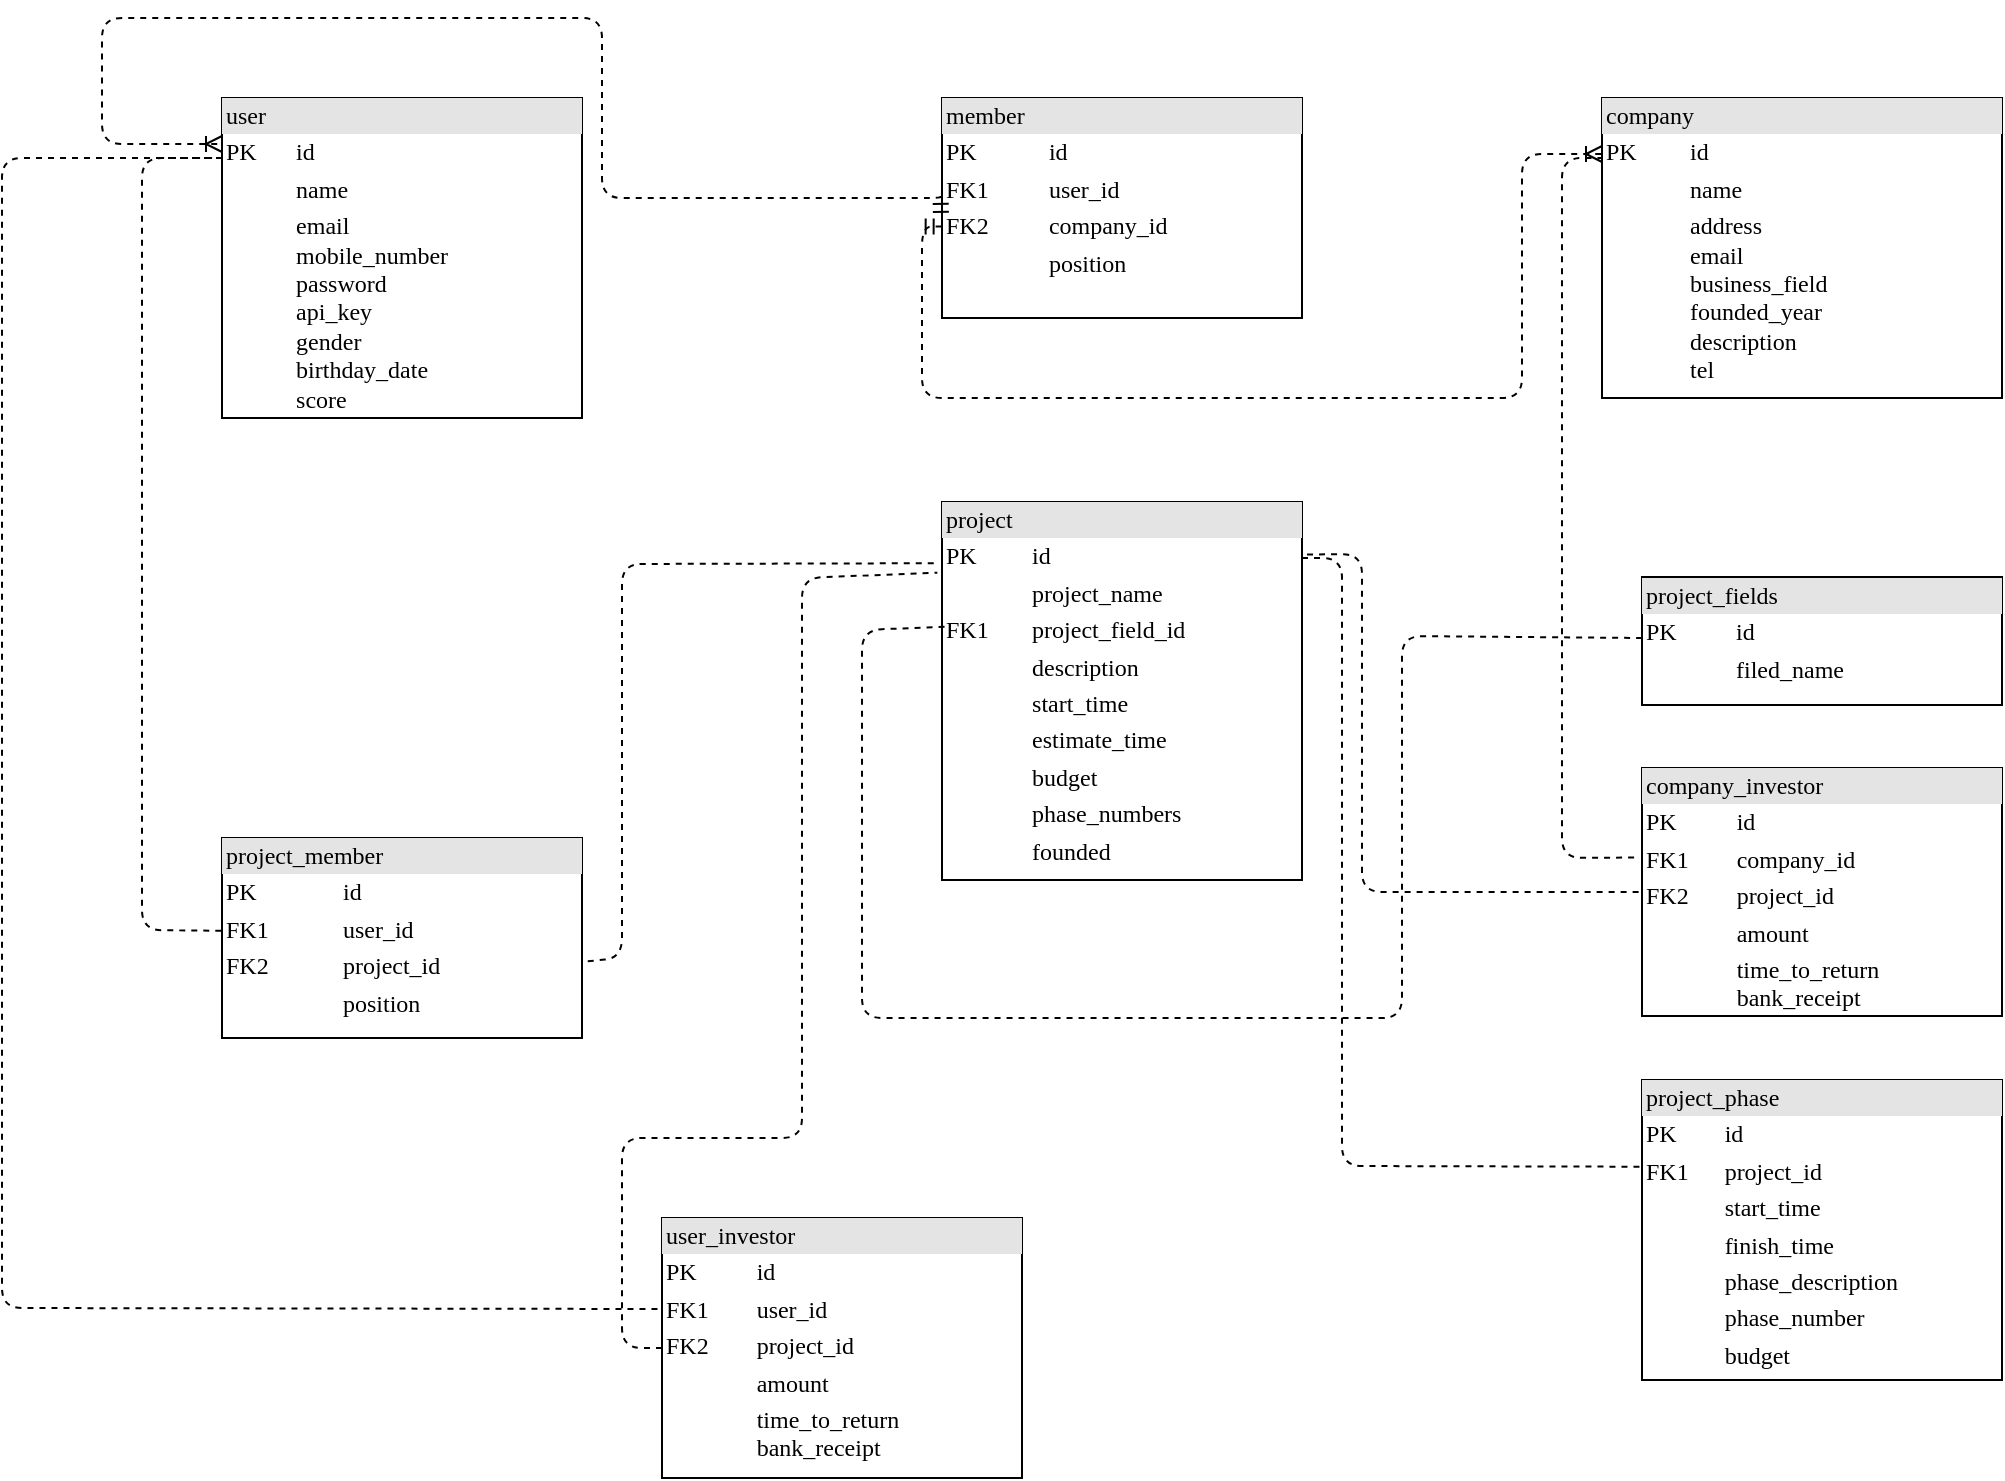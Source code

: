 <mxfile version="10.8.0" type="github"><diagram name="Page-1" id="2ca16b54-16f6-2749-3443-fa8db7711227"><mxGraphModel dx="1912" dy="822" grid="1" gridSize="10" guides="1" tooltips="1" connect="1" arrows="1" fold="1" page="1" pageScale="1" pageWidth="1100" pageHeight="850" background="#ffffff" math="0" shadow="0"><root><mxCell id="0"/><mxCell id="1" parent="0"/><mxCell id="2ed32ef02a7f4228-6" value="&lt;div style=&quot;box-sizing: border-box ; width: 100% ; background: #e4e4e4 ; padding: 2px&quot;&gt;project&lt;/div&gt;&lt;table style=&quot;width: 100% ; font-size: 1em&quot; cellpadding=&quot;2&quot; cellspacing=&quot;0&quot;&gt;&lt;tbody&gt;&lt;tr&gt;&lt;td&gt;PK&lt;/td&gt;&lt;td&gt;id&lt;/td&gt;&lt;/tr&gt;&lt;tr&gt;&lt;td&gt;&lt;br&gt;&lt;/td&gt;&lt;td&gt;project_name&lt;/td&gt;&lt;/tr&gt;&lt;tr&gt;&lt;td&gt;FK1&lt;/td&gt;&lt;td&gt;project_field_id&lt;/td&gt;&lt;/tr&gt;&lt;tr&gt;&lt;td&gt;&lt;br&gt;&lt;/td&gt;&lt;td&gt;description&lt;br&gt;&lt;/td&gt;&lt;/tr&gt;&lt;tr&gt;&lt;td&gt;&lt;br&gt;&lt;/td&gt;&lt;td&gt;start_time&lt;br&gt;&lt;/td&gt;&lt;/tr&gt;&lt;tr&gt;&lt;td&gt;&lt;br&gt;&lt;/td&gt;&lt;td&gt;estimate_time&lt;/td&gt;&lt;/tr&gt;&lt;tr&gt;&lt;td&gt;&lt;br&gt;&lt;/td&gt;&lt;td&gt;budget&lt;br&gt;&lt;/td&gt;&lt;/tr&gt;&lt;tr&gt;&lt;td&gt;&lt;br&gt;&lt;/td&gt;&lt;td&gt;phase_numbers&lt;br&gt;&lt;/td&gt;&lt;/tr&gt;&lt;tr&gt;&lt;td&gt;&lt;br&gt;&lt;/td&gt;&lt;td&gt;founded&lt;br&gt;&lt;/td&gt;&lt;/tr&gt;&lt;tr&gt;&lt;td&gt;&lt;br&gt;&lt;/td&gt;&lt;td&gt;&lt;br&gt;&lt;/td&gt;&lt;/tr&gt;&lt;/tbody&gt;&lt;/table&gt;" style="verticalAlign=top;align=left;overflow=fill;html=1;rounded=0;shadow=0;comic=0;labelBackgroundColor=none;strokeColor=#000000;strokeWidth=1;fillColor=#ffffff;fontFamily=Verdana;fontSize=12;fontColor=#000000;" parent="1" vertex="1"><mxGeometry x="600" y="322" width="180" height="189" as="geometry"/></mxCell><mxCell id="2ed32ef02a7f4228-7" value="&lt;div style=&quot;box-sizing: border-box ; width: 100% ; background: #e4e4e4 ; padding: 2px&quot;&gt;user_investor&lt;/div&gt;&lt;table style=&quot;width: 100% ; font-size: 1em&quot; cellpadding=&quot;2&quot; cellspacing=&quot;0&quot;&gt;&lt;tbody&gt;&lt;tr&gt;&lt;td&gt;PK&lt;/td&gt;&lt;td&gt;id&lt;/td&gt;&lt;/tr&gt;&lt;tr&gt;&lt;td&gt;FK1&lt;/td&gt;&lt;td&gt;user_id&lt;/td&gt;&lt;/tr&gt;&lt;tr&gt;&lt;td&gt;FK2&lt;/td&gt;&lt;td&gt;project_id&lt;/td&gt;&lt;/tr&gt;&lt;tr&gt;&lt;td&gt;&lt;br&gt;&lt;/td&gt;&lt;td&gt;amount&lt;br&gt;&lt;/td&gt;&lt;/tr&gt;&lt;tr&gt;&lt;td&gt;&lt;br&gt;&lt;/td&gt;&lt;td&gt;time_to_return&lt;br&gt;bank_receipt&lt;/td&gt;&lt;/tr&gt;&lt;/tbody&gt;&lt;/table&gt;" style="verticalAlign=top;align=left;overflow=fill;html=1;rounded=0;shadow=0;comic=0;labelBackgroundColor=none;strokeColor=#000000;strokeWidth=1;fillColor=#ffffff;fontFamily=Verdana;fontSize=12;fontColor=#000000;" parent="1" vertex="1"><mxGeometry x="460" y="680" width="180" height="130" as="geometry"/></mxCell><mxCell id="2ed32ef02a7f4228-9" value="&lt;div style=&quot;box-sizing: border-box ; width: 100% ; background: #e4e4e4 ; padding: 2px&quot;&gt;company&lt;/div&gt;&lt;table style=&quot;width: 100% ; font-size: 1em&quot; cellpadding=&quot;2&quot; cellspacing=&quot;0&quot;&gt;&lt;tbody&gt;&lt;tr&gt;&lt;td&gt;PK&lt;/td&gt;&lt;td&gt;id&lt;/td&gt;&lt;/tr&gt;&lt;tr&gt;&lt;td&gt;&lt;br&gt;&lt;/td&gt;&lt;td&gt;name&lt;/td&gt;&lt;/tr&gt;&lt;tr&gt;&lt;td&gt;&lt;/td&gt;&lt;td&gt;address&lt;br&gt;email&lt;br&gt;business_field&lt;br&gt;founded_year&lt;br&gt;description&lt;br&gt;tel&lt;br&gt;&lt;br&gt;&lt;br&gt;&lt;br&gt;&lt;/td&gt;&lt;/tr&gt;&lt;/tbody&gt;&lt;/table&gt;" style="verticalAlign=top;align=left;overflow=fill;html=1;rounded=0;shadow=0;comic=0;labelBackgroundColor=none;strokeColor=#000000;strokeWidth=1;fillColor=#ffffff;fontFamily=Verdana;fontSize=12;fontColor=#000000;" parent="1" vertex="1"><mxGeometry x="930" y="120" width="200" height="150" as="geometry"/></mxCell><mxCell id="2ed32ef02a7f4228-21" style="edgeStyle=orthogonalEdgeStyle;html=1;dashed=1;labelBackgroundColor=none;startArrow=ERmandOne;endArrow=ERoneToMany;fontFamily=Verdana;fontSize=12;align=left;exitX=-0.001;exitY=0.584;exitDx=0;exitDy=0;exitPerimeter=0;" parent="1" source="2ed32ef02a7f4228-10" edge="1"><mxGeometry relative="1" as="geometry"><mxPoint x="930" y="148" as="targetPoint"/><Array as="points"><mxPoint x="590" y="185"/><mxPoint x="590" y="270"/><mxPoint x="890" y="270"/><mxPoint x="890" y="148"/></Array></mxGeometry></mxCell><mxCell id="2ed32ef02a7f4228-10" value="&lt;div style=&quot;box-sizing: border-box ; width: 100% ; background: #e4e4e4 ; padding: 2px&quot;&gt;member&lt;/div&gt;&lt;table style=&quot;width: 100% ; font-size: 1em&quot; cellpadding=&quot;2&quot; cellspacing=&quot;0&quot;&gt;&lt;tbody&gt;&lt;tr&gt;&lt;td&gt;PK&lt;/td&gt;&lt;td&gt;id&lt;/td&gt;&lt;/tr&gt;&lt;tr&gt;&lt;td&gt;FK1&lt;/td&gt;&lt;td&gt;user_id&lt;/td&gt;&lt;/tr&gt;&lt;tr&gt;&lt;td&gt;FK2&lt;/td&gt;&lt;td&gt;company_id&lt;/td&gt;&lt;/tr&gt;&lt;tr&gt;&lt;td&gt;&lt;br&gt;&lt;/td&gt;&lt;td&gt;position&lt;/td&gt;&lt;/tr&gt;&lt;tr&gt;&lt;td&gt;&lt;br&gt;&lt;/td&gt;&lt;td&gt;&lt;br&gt;&lt;/td&gt;&lt;/tr&gt;&lt;tr&gt;&lt;td&gt;&lt;br&gt;&lt;/td&gt;&lt;td&gt;&lt;br&gt;&lt;/td&gt;&lt;/tr&gt;&lt;tr&gt;&lt;td&gt;&lt;br&gt;&lt;/td&gt;&lt;td&gt;&lt;br&gt;&lt;/td&gt;&lt;/tr&gt;&lt;tr&gt;&lt;td&gt;&lt;br&gt;&lt;/td&gt;&lt;td&gt;&lt;br&gt;&lt;/td&gt;&lt;/tr&gt;&lt;tr&gt;&lt;td&gt;&lt;br&gt;&lt;/td&gt;&lt;td&gt;&lt;br&gt;&lt;/td&gt;&lt;/tr&gt;&lt;tr&gt;&lt;td&gt;&lt;br&gt;&lt;/td&gt;&lt;td&gt;&lt;br&gt;&lt;/td&gt;&lt;/tr&gt;&lt;tr&gt;&lt;td&gt;&lt;br&gt;&lt;/td&gt;&lt;td&gt;&lt;br&gt;&lt;/td&gt;&lt;/tr&gt;&lt;tr&gt;&lt;td&gt;&lt;br&gt;&lt;/td&gt;&lt;td&gt;&lt;br&gt;&lt;/td&gt;&lt;/tr&gt;&lt;/tbody&gt;&lt;/table&gt;" style="verticalAlign=top;align=left;overflow=fill;html=1;rounded=0;shadow=0;comic=0;labelBackgroundColor=none;strokeColor=#000000;strokeWidth=1;fillColor=#ffffff;fontFamily=Verdana;fontSize=12;fontColor=#000000;" parent="1" vertex="1"><mxGeometry x="600" y="120" width="180" height="110" as="geometry"/></mxCell><mxCell id="2ed32ef02a7f4228-11" value="&lt;div style=&quot;box-sizing: border-box ; width: 100% ; background: #e4e4e4 ; padding: 2px&quot;&gt;user&lt;/div&gt;&lt;table style=&quot;width: 100% ; font-size: 1em&quot; cellpadding=&quot;2&quot; cellspacing=&quot;0&quot;&gt;&lt;tbody&gt;&lt;tr&gt;&lt;td&gt;PK&lt;/td&gt;&lt;td&gt;id&lt;/td&gt;&lt;/tr&gt;&lt;tr&gt;&lt;td&gt;&lt;br&gt;&lt;/td&gt;&lt;td&gt;name&lt;/td&gt;&lt;/tr&gt;&lt;tr&gt;&lt;td&gt;&lt;/td&gt;&lt;td&gt;email&lt;br&gt;mobile_number&lt;br&gt;password&lt;br&gt;api_key&lt;br&gt;gender&lt;br&gt;birthday_date&lt;br&gt;score&lt;br&gt;&lt;br&gt;&lt;/td&gt;&lt;/tr&gt;&lt;/tbody&gt;&lt;/table&gt;" style="verticalAlign=top;align=left;overflow=fill;html=1;rounded=0;shadow=0;comic=0;labelBackgroundColor=none;strokeColor=#000000;strokeWidth=1;fillColor=#ffffff;fontFamily=Verdana;fontSize=12;fontColor=#000000;" parent="1" vertex="1"><mxGeometry x="240" y="120" width="180" height="160" as="geometry"/></mxCell><mxCell id="DNjj_c0wr-EFN8XG4xnX-4" style="edgeStyle=orthogonalEdgeStyle;html=1;dashed=1;labelBackgroundColor=none;startArrow=ERmandOne;endArrow=ERoneToMany;fontFamily=Verdana;fontSize=12;align=left;exitX=-0.004;exitY=0.445;exitDx=0;exitDy=0;exitPerimeter=0;" edge="1" parent="1" source="2ed32ef02a7f4228-10"><mxGeometry relative="1" as="geometry"><mxPoint x="590" y="170" as="sourcePoint"/><mxPoint x="240" y="143" as="targetPoint"/><Array as="points"><mxPoint x="599" y="170"/><mxPoint x="430" y="170"/><mxPoint x="430" y="80"/><mxPoint x="180" y="80"/><mxPoint x="180" y="143"/></Array></mxGeometry></mxCell><mxCell id="DNjj_c0wr-EFN8XG4xnX-5" value="&lt;div style=&quot;box-sizing: border-box ; width: 100% ; background: #e4e4e4 ; padding: 2px&quot;&gt;project_fields&lt;/div&gt;&lt;table style=&quot;width: 100% ; font-size: 1em&quot; cellpadding=&quot;2&quot; cellspacing=&quot;0&quot;&gt;&lt;tbody&gt;&lt;tr&gt;&lt;td&gt;PK&lt;/td&gt;&lt;td&gt;id&lt;/td&gt;&lt;/tr&gt;&lt;tr&gt;&lt;td&gt;&lt;br&gt;&lt;/td&gt;&lt;td&gt;filed_name&lt;/td&gt;&lt;/tr&gt;&lt;tr&gt;&lt;td&gt;&lt;/td&gt;&lt;td&gt;&lt;br&gt;&lt;/td&gt;&lt;/tr&gt;&lt;tr&gt;&lt;td&gt;&lt;br&gt;&lt;/td&gt;&lt;td&gt;&lt;br&gt;&lt;/td&gt;&lt;/tr&gt;&lt;tr&gt;&lt;td&gt;&lt;br&gt;&lt;/td&gt;&lt;td&gt;&lt;br&gt;&lt;/td&gt;&lt;/tr&gt;&lt;/tbody&gt;&lt;/table&gt;" style="verticalAlign=top;align=left;overflow=fill;html=1;rounded=0;shadow=0;comic=0;labelBackgroundColor=none;strokeColor=#000000;strokeWidth=1;fillColor=#ffffff;fontFamily=Verdana;fontSize=12;fontColor=#000000;" vertex="1" parent="1"><mxGeometry x="950" y="359.5" width="180" height="64" as="geometry"/></mxCell><mxCell id="DNjj_c0wr-EFN8XG4xnX-6" value="" style="endArrow=none;dashed=1;html=1;exitX=0.007;exitY=0.33;exitDx=0;exitDy=0;exitPerimeter=0;" edge="1" parent="1" source="2ed32ef02a7f4228-6"><mxGeometry width="50" height="50" relative="1" as="geometry"><mxPoint x="170" y="860" as="sourcePoint"/><mxPoint x="950" y="390" as="targetPoint"/><Array as="points"><mxPoint x="560" y="386"/><mxPoint x="560" y="480"/><mxPoint x="560" y="580"/><mxPoint x="730" y="580"/><mxPoint x="830" y="580"/><mxPoint x="830" y="389"/></Array></mxGeometry></mxCell><mxCell id="DNjj_c0wr-EFN8XG4xnX-8" value="&lt;div style=&quot;box-sizing: border-box ; width: 100% ; background: #e4e4e4 ; padding: 2px&quot;&gt;project_member&lt;/div&gt;&lt;table style=&quot;width: 100% ; font-size: 1em&quot; cellpadding=&quot;2&quot; cellspacing=&quot;0&quot;&gt;&lt;tbody&gt;&lt;tr&gt;&lt;td&gt;PK&lt;/td&gt;&lt;td&gt;id&lt;/td&gt;&lt;/tr&gt;&lt;tr&gt;&lt;td&gt;FK1&lt;/td&gt;&lt;td&gt;user_id&lt;/td&gt;&lt;/tr&gt;&lt;tr&gt;&lt;td&gt;FK2&lt;/td&gt;&lt;td&gt;project_id&lt;/td&gt;&lt;/tr&gt;&lt;tr&gt;&lt;td&gt;&lt;br&gt;&lt;/td&gt;&lt;td&gt;position&lt;br&gt;&lt;/td&gt;&lt;/tr&gt;&lt;tr&gt;&lt;td&gt;&lt;br&gt;&lt;/td&gt;&lt;td&gt;&lt;br&gt;&lt;/td&gt;&lt;/tr&gt;&lt;/tbody&gt;&lt;/table&gt;" style="verticalAlign=top;align=left;overflow=fill;html=1;rounded=0;shadow=0;comic=0;labelBackgroundColor=none;strokeColor=#000000;strokeWidth=1;fillColor=#ffffff;fontFamily=Verdana;fontSize=12;fontColor=#000000;" vertex="1" parent="1"><mxGeometry x="240" y="490" width="180" height="100" as="geometry"/></mxCell><mxCell id="DNjj_c0wr-EFN8XG4xnX-9" value="" style="endArrow=none;dashed=1;html=1;exitX=-0.002;exitY=0.464;exitDx=0;exitDy=0;exitPerimeter=0;" edge="1" parent="1" source="DNjj_c0wr-EFN8XG4xnX-8"><mxGeometry width="50" height="50" relative="1" as="geometry"><mxPoint x="180" y="460" as="sourcePoint"/><mxPoint x="239" y="150" as="targetPoint"/><Array as="points"><mxPoint x="200" y="536"/><mxPoint x="200" y="150"/><mxPoint x="220" y="150"/></Array></mxGeometry></mxCell><mxCell id="DNjj_c0wr-EFN8XG4xnX-10" value="" style="endArrow=none;dashed=1;html=1;exitX=1.016;exitY=0.616;exitDx=0;exitDy=0;exitPerimeter=0;entryX=-0.019;entryY=0.162;entryDx=0;entryDy=0;entryPerimeter=0;" edge="1" parent="1" source="DNjj_c0wr-EFN8XG4xnX-8" target="2ed32ef02a7f4228-6"><mxGeometry width="50" height="50" relative="1" as="geometry"><mxPoint x="440" y="600" as="sourcePoint"/><mxPoint x="490" y="550" as="targetPoint"/><Array as="points"><mxPoint x="440" y="550"/><mxPoint x="440" y="353"/></Array></mxGeometry></mxCell><mxCell id="DNjj_c0wr-EFN8XG4xnX-27" value="&lt;div style=&quot;box-sizing: border-box ; width: 100% ; background: #e4e4e4 ; padding: 2px&quot;&gt;company_investor&lt;/div&gt;&lt;table style=&quot;width: 100% ; font-size: 1em&quot; cellpadding=&quot;2&quot; cellspacing=&quot;0&quot;&gt;&lt;tbody&gt;&lt;tr&gt;&lt;td&gt;PK&lt;/td&gt;&lt;td&gt;id&lt;/td&gt;&lt;/tr&gt;&lt;tr&gt;&lt;td&gt;FK1&lt;/td&gt;&lt;td&gt;company_id&lt;/td&gt;&lt;/tr&gt;&lt;tr&gt;&lt;td&gt;FK2&lt;/td&gt;&lt;td&gt;project_id&lt;/td&gt;&lt;/tr&gt;&lt;tr&gt;&lt;td&gt;&lt;br&gt;&lt;/td&gt;&lt;td&gt;amount&lt;br&gt;&lt;/td&gt;&lt;/tr&gt;&lt;tr&gt;&lt;td&gt;&lt;br&gt;&lt;/td&gt;&lt;td&gt;time_to_return&lt;br&gt;bank_receipt&lt;/td&gt;&lt;/tr&gt;&lt;/tbody&gt;&lt;/table&gt;" style="verticalAlign=top;align=left;overflow=fill;html=1;rounded=0;shadow=0;comic=0;labelBackgroundColor=none;strokeColor=#000000;strokeWidth=1;fillColor=#ffffff;fontFamily=Verdana;fontSize=12;fontColor=#000000;" vertex="1" parent="1"><mxGeometry x="950" y="455" width="180" height="124" as="geometry"/></mxCell><mxCell id="DNjj_c0wr-EFN8XG4xnX-28" value="" style="endArrow=none;dashed=1;html=1;entryX=-0.01;entryY=0.35;entryDx=0;entryDy=0;entryPerimeter=0;" edge="1" parent="1" target="2ed32ef02a7f4228-7"><mxGeometry width="50" height="50" relative="1" as="geometry"><mxPoint x="240" y="150" as="sourcePoint"/><mxPoint x="100" y="710" as="targetPoint"/><Array as="points"><mxPoint x="130" y="150"/><mxPoint x="130" y="725"/></Array></mxGeometry></mxCell><mxCell id="DNjj_c0wr-EFN8XG4xnX-29" value="" style="endArrow=none;dashed=1;html=1;entryX=-0.013;entryY=0.187;entryDx=0;entryDy=0;entryPerimeter=0;exitX=0;exitY=0.5;exitDx=0;exitDy=0;" edge="1" parent="1" source="2ed32ef02a7f4228-7" target="2ed32ef02a7f4228-6"><mxGeometry width="50" height="50" relative="1" as="geometry"><mxPoint x="440" y="740" as="sourcePoint"/><mxPoint x="520" y="381" as="targetPoint"/><Array as="points"><mxPoint x="440" y="745"/><mxPoint x="440" y="640"/><mxPoint x="530" y="640"/><mxPoint x="530" y="360"/></Array></mxGeometry></mxCell><mxCell id="DNjj_c0wr-EFN8XG4xnX-31" value="&lt;div style=&quot;box-sizing: border-box ; width: 100% ; background: #e4e4e4 ; padding: 2px&quot;&gt;project_phase&lt;/div&gt;&lt;table style=&quot;width: 100% ; font-size: 1em&quot; cellpadding=&quot;2&quot; cellspacing=&quot;0&quot;&gt;&lt;tbody&gt;&lt;tr&gt;&lt;td&gt;PK&lt;/td&gt;&lt;td&gt;id&lt;/td&gt;&lt;/tr&gt;&lt;tr&gt;&lt;td&gt;FK1&lt;/td&gt;&lt;td&gt;project_id&lt;/td&gt;&lt;/tr&gt;&lt;tr&gt;&lt;td&gt;&lt;br&gt;&lt;/td&gt;&lt;td&gt;start_time&lt;/td&gt;&lt;/tr&gt;&lt;tr&gt;&lt;td&gt;&lt;br&gt;&lt;/td&gt;&lt;td&gt;finish_time&lt;br&gt;&lt;/td&gt;&lt;/tr&gt;&lt;tr&gt;&lt;td&gt;&lt;br&gt;&lt;/td&gt;&lt;td&gt;phase_description&lt;br&gt;&lt;/td&gt;&lt;/tr&gt;&lt;tr&gt;&lt;td&gt;&lt;br&gt;&lt;/td&gt;&lt;td&gt;phase_number&lt;/td&gt;&lt;/tr&gt;&lt;tr&gt;&lt;td&gt;&lt;br&gt;&lt;/td&gt;&lt;td&gt;budget&lt;br&gt;&lt;/td&gt;&lt;/tr&gt;&lt;tr&gt;&lt;td&gt;&lt;br&gt;&lt;/td&gt;&lt;td&gt;&lt;br&gt;&lt;/td&gt;&lt;/tr&gt;&lt;tr&gt;&lt;td&gt;&lt;br&gt;&lt;/td&gt;&lt;td&gt;&lt;br&gt;&lt;/td&gt;&lt;/tr&gt;&lt;tr&gt;&lt;td&gt;&lt;br&gt;&lt;/td&gt;&lt;td&gt;&lt;br&gt;&lt;/td&gt;&lt;/tr&gt;&lt;/tbody&gt;&lt;/table&gt;" style="verticalAlign=top;align=left;overflow=fill;html=1;rounded=0;shadow=0;comic=0;labelBackgroundColor=none;strokeColor=#000000;strokeWidth=1;fillColor=#ffffff;fontFamily=Verdana;fontSize=12;fontColor=#000000;" vertex="1" parent="1"><mxGeometry x="950" y="611" width="180" height="150" as="geometry"/></mxCell><mxCell id="DNjj_c0wr-EFN8XG4xnX-33" value="" style="endArrow=none;dashed=1;html=1;exitX=-0.022;exitY=0.361;exitDx=0;exitDy=0;exitPerimeter=0;" edge="1" parent="1" source="DNjj_c0wr-EFN8XG4xnX-27"><mxGeometry width="50" height="50" relative="1" as="geometry"><mxPoint x="900" y="540" as="sourcePoint"/><mxPoint x="930" y="150" as="targetPoint"/><Array as="points"><mxPoint x="910" y="500"/><mxPoint x="910" y="150"/></Array></mxGeometry></mxCell><mxCell id="DNjj_c0wr-EFN8XG4xnX-34" value="" style="endArrow=none;dashed=1;html=1;entryX=0;entryY=0.5;entryDx=0;entryDy=0;exitX=1.014;exitY=0.139;exitDx=0;exitDy=0;exitPerimeter=0;" edge="1" parent="1" source="2ed32ef02a7f4228-6" target="DNjj_c0wr-EFN8XG4xnX-27"><mxGeometry width="50" height="50" relative="1" as="geometry"><mxPoint x="880" y="560" as="sourcePoint"/><mxPoint x="930" y="510" as="targetPoint"/><Array as="points"><mxPoint x="810" y="348"/><mxPoint x="810" y="517"/></Array></mxGeometry></mxCell><mxCell id="DNjj_c0wr-EFN8XG4xnX-35" value="" style="endArrow=none;dashed=1;html=1;entryX=-0.003;entryY=0.289;entryDx=0;entryDy=0;entryPerimeter=0;" edge="1" parent="1" target="DNjj_c0wr-EFN8XG4xnX-31"><mxGeometry width="50" height="50" relative="1" as="geometry"><mxPoint x="780" y="350" as="sourcePoint"/><mxPoint x="870" y="660" as="targetPoint"/><Array as="points"><mxPoint x="800" y="350"/><mxPoint x="800" y="654"/></Array></mxGeometry></mxCell></root></mxGraphModel></diagram></mxfile>
